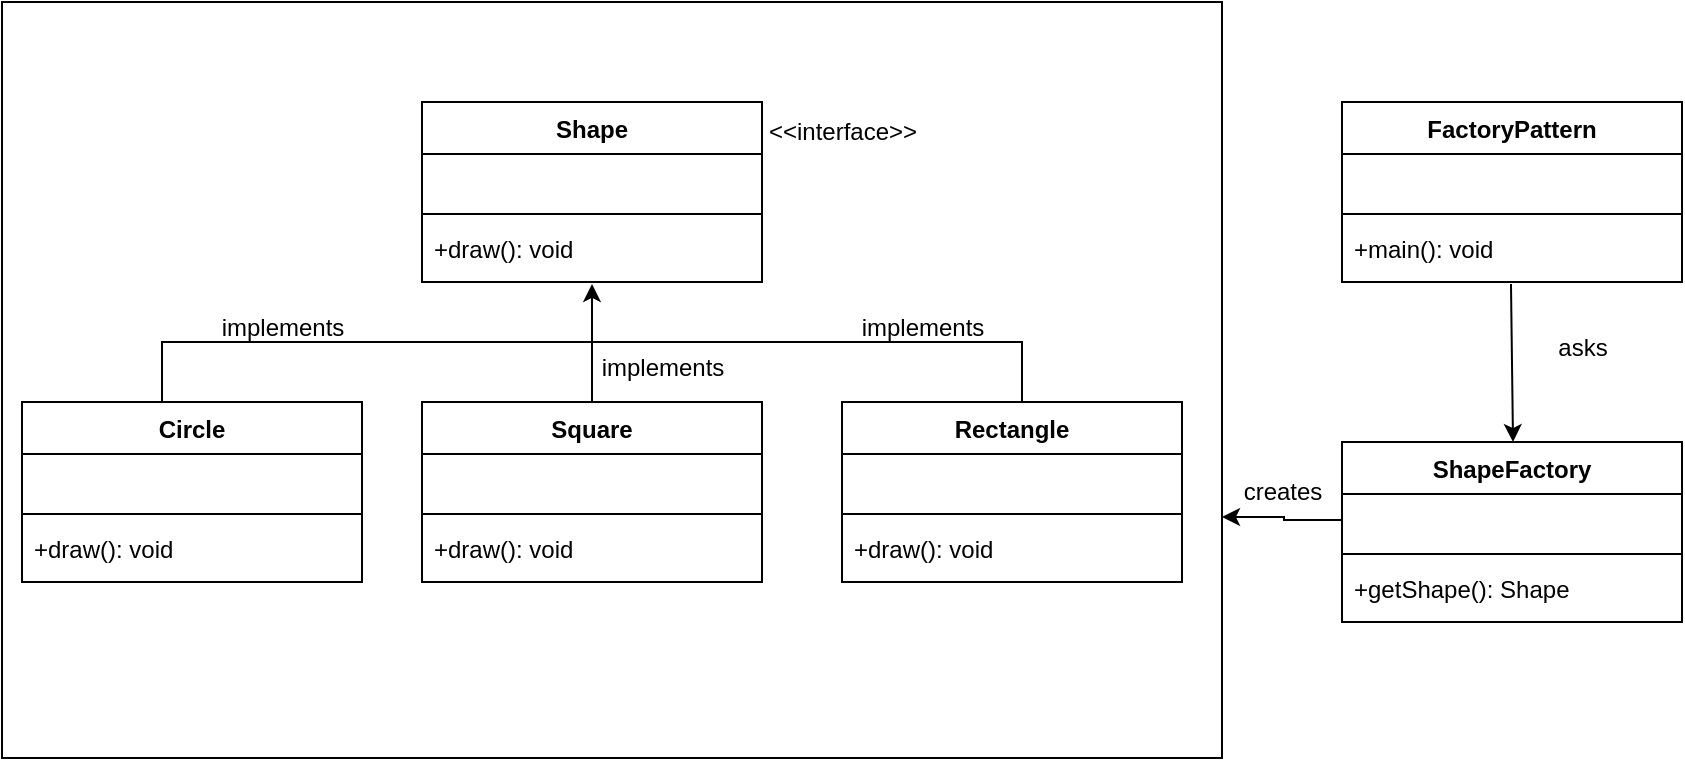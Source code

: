 <mxfile version="22.1.0" type="device">
  <diagram name="Página-1" id="DkVvcYBIbT2P-QnvVwDT">
    <mxGraphModel dx="1434" dy="759" grid="1" gridSize="10" guides="1" tooltips="1" connect="1" arrows="1" fold="1" page="1" pageScale="1" pageWidth="827" pageHeight="1169" math="0" shadow="0">
      <root>
        <mxCell id="0" />
        <mxCell id="1" parent="0" />
        <mxCell id="80fUx_5_ATNKXqXZNWFb-96" value="" style="rounded=0;whiteSpace=wrap;html=1;" vertex="1" parent="1">
          <mxGeometry x="20" y="70" width="610" height="378" as="geometry" />
        </mxCell>
        <mxCell id="80fUx_5_ATNKXqXZNWFb-11" value="Shape" style="swimlane;align=center;verticalAlign=top;childLayout=stackLayout;horizontal=1;startSize=26;horizontalStack=0;resizeParent=1;resizeParentMax=0;resizeLast=0;collapsible=1;marginBottom=0;whiteSpace=wrap;html=1;" vertex="1" parent="1">
          <mxGeometry x="230" y="120" width="170" height="90" as="geometry">
            <mxRectangle x="130" y="130" width="100" height="30" as="alternateBounds" />
          </mxGeometry>
        </mxCell>
        <mxCell id="80fUx_5_ATNKXqXZNWFb-12" value="&lt;br&gt;" style="text;strokeColor=none;fillColor=none;align=left;verticalAlign=top;spacingLeft=4;spacingRight=4;overflow=hidden;rotatable=0;points=[[0,0.5],[1,0.5]];portConstraint=eastwest;whiteSpace=wrap;html=1;" vertex="1" parent="80fUx_5_ATNKXqXZNWFb-11">
          <mxGeometry y="26" width="170" height="26" as="geometry" />
        </mxCell>
        <mxCell id="80fUx_5_ATNKXqXZNWFb-13" value="" style="line;strokeWidth=1;fillColor=none;align=left;verticalAlign=middle;spacingTop=-1;spacingLeft=3;spacingRight=3;rotatable=0;labelPosition=right;points=[];portConstraint=eastwest;strokeColor=inherit;" vertex="1" parent="80fUx_5_ATNKXqXZNWFb-11">
          <mxGeometry y="52" width="170" height="8" as="geometry" />
        </mxCell>
        <mxCell id="80fUx_5_ATNKXqXZNWFb-14" value="+draw(): void" style="text;strokeColor=none;fillColor=none;align=left;verticalAlign=top;spacingLeft=4;spacingRight=4;overflow=hidden;rotatable=0;points=[[0,0.5],[1,0.5]];portConstraint=eastwest;whiteSpace=wrap;html=1;" vertex="1" parent="80fUx_5_ATNKXqXZNWFb-11">
          <mxGeometry y="60" width="170" height="30" as="geometry" />
        </mxCell>
        <mxCell id="80fUx_5_ATNKXqXZNWFb-15" value="Circle" style="swimlane;align=center;verticalAlign=top;childLayout=stackLayout;horizontal=1;startSize=26;horizontalStack=0;resizeParent=1;resizeParentMax=0;resizeLast=0;collapsible=1;marginBottom=0;whiteSpace=wrap;html=1;" vertex="1" parent="1">
          <mxGeometry x="30" y="270" width="170" height="90" as="geometry">
            <mxRectangle x="130" y="130" width="100" height="30" as="alternateBounds" />
          </mxGeometry>
        </mxCell>
        <mxCell id="80fUx_5_ATNKXqXZNWFb-16" value="&lt;br&gt;" style="text;strokeColor=none;fillColor=none;align=left;verticalAlign=top;spacingLeft=4;spacingRight=4;overflow=hidden;rotatable=0;points=[[0,0.5],[1,0.5]];portConstraint=eastwest;whiteSpace=wrap;html=1;" vertex="1" parent="80fUx_5_ATNKXqXZNWFb-15">
          <mxGeometry y="26" width="170" height="26" as="geometry" />
        </mxCell>
        <mxCell id="80fUx_5_ATNKXqXZNWFb-17" value="" style="line;strokeWidth=1;fillColor=none;align=left;verticalAlign=middle;spacingTop=-1;spacingLeft=3;spacingRight=3;rotatable=0;labelPosition=right;points=[];portConstraint=eastwest;strokeColor=inherit;" vertex="1" parent="80fUx_5_ATNKXqXZNWFb-15">
          <mxGeometry y="52" width="170" height="8" as="geometry" />
        </mxCell>
        <mxCell id="80fUx_5_ATNKXqXZNWFb-18" value="+draw(): void" style="text;strokeColor=none;fillColor=none;align=left;verticalAlign=top;spacingLeft=4;spacingRight=4;overflow=hidden;rotatable=0;points=[[0,0.5],[1,0.5]];portConstraint=eastwest;whiteSpace=wrap;html=1;" vertex="1" parent="80fUx_5_ATNKXqXZNWFb-15">
          <mxGeometry y="60" width="170" height="30" as="geometry" />
        </mxCell>
        <mxCell id="80fUx_5_ATNKXqXZNWFb-19" value="Square" style="swimlane;align=center;verticalAlign=top;childLayout=stackLayout;horizontal=1;startSize=26;horizontalStack=0;resizeParent=1;resizeParentMax=0;resizeLast=0;collapsible=1;marginBottom=0;whiteSpace=wrap;html=1;" vertex="1" parent="1">
          <mxGeometry x="230" y="270" width="170" height="90" as="geometry">
            <mxRectangle x="130" y="130" width="100" height="30" as="alternateBounds" />
          </mxGeometry>
        </mxCell>
        <mxCell id="80fUx_5_ATNKXqXZNWFb-20" value="&lt;br&gt;" style="text;strokeColor=none;fillColor=none;align=left;verticalAlign=top;spacingLeft=4;spacingRight=4;overflow=hidden;rotatable=0;points=[[0,0.5],[1,0.5]];portConstraint=eastwest;whiteSpace=wrap;html=1;" vertex="1" parent="80fUx_5_ATNKXqXZNWFb-19">
          <mxGeometry y="26" width="170" height="26" as="geometry" />
        </mxCell>
        <mxCell id="80fUx_5_ATNKXqXZNWFb-21" value="" style="line;strokeWidth=1;fillColor=none;align=left;verticalAlign=middle;spacingTop=-1;spacingLeft=3;spacingRight=3;rotatable=0;labelPosition=right;points=[];portConstraint=eastwest;strokeColor=inherit;" vertex="1" parent="80fUx_5_ATNKXqXZNWFb-19">
          <mxGeometry y="52" width="170" height="8" as="geometry" />
        </mxCell>
        <mxCell id="80fUx_5_ATNKXqXZNWFb-22" value="+draw(): void" style="text;strokeColor=none;fillColor=none;align=left;verticalAlign=top;spacingLeft=4;spacingRight=4;overflow=hidden;rotatable=0;points=[[0,0.5],[1,0.5]];portConstraint=eastwest;whiteSpace=wrap;html=1;" vertex="1" parent="80fUx_5_ATNKXqXZNWFb-19">
          <mxGeometry y="60" width="170" height="30" as="geometry" />
        </mxCell>
        <mxCell id="80fUx_5_ATNKXqXZNWFb-23" value="Rectangle" style="swimlane;align=center;verticalAlign=top;childLayout=stackLayout;horizontal=1;startSize=26;horizontalStack=0;resizeParent=1;resizeParentMax=0;resizeLast=0;collapsible=1;marginBottom=0;whiteSpace=wrap;html=1;" vertex="1" parent="1">
          <mxGeometry x="440" y="270" width="170" height="90" as="geometry">
            <mxRectangle x="130" y="130" width="100" height="30" as="alternateBounds" />
          </mxGeometry>
        </mxCell>
        <mxCell id="80fUx_5_ATNKXqXZNWFb-24" value="&lt;br&gt;" style="text;strokeColor=none;fillColor=none;align=left;verticalAlign=top;spacingLeft=4;spacingRight=4;overflow=hidden;rotatable=0;points=[[0,0.5],[1,0.5]];portConstraint=eastwest;whiteSpace=wrap;html=1;" vertex="1" parent="80fUx_5_ATNKXqXZNWFb-23">
          <mxGeometry y="26" width="170" height="26" as="geometry" />
        </mxCell>
        <mxCell id="80fUx_5_ATNKXqXZNWFb-25" value="" style="line;strokeWidth=1;fillColor=none;align=left;verticalAlign=middle;spacingTop=-1;spacingLeft=3;spacingRight=3;rotatable=0;labelPosition=right;points=[];portConstraint=eastwest;strokeColor=inherit;" vertex="1" parent="80fUx_5_ATNKXqXZNWFb-23">
          <mxGeometry y="52" width="170" height="8" as="geometry" />
        </mxCell>
        <mxCell id="80fUx_5_ATNKXqXZNWFb-26" value="+draw(): void" style="text;strokeColor=none;fillColor=none;align=left;verticalAlign=top;spacingLeft=4;spacingRight=4;overflow=hidden;rotatable=0;points=[[0,0.5],[1,0.5]];portConstraint=eastwest;whiteSpace=wrap;html=1;" vertex="1" parent="80fUx_5_ATNKXqXZNWFb-23">
          <mxGeometry y="60" width="170" height="30" as="geometry" />
        </mxCell>
        <mxCell id="80fUx_5_ATNKXqXZNWFb-27" value="FactoryPattern&lt;br&gt;" style="swimlane;align=center;verticalAlign=top;childLayout=stackLayout;horizontal=1;startSize=26;horizontalStack=0;resizeParent=1;resizeParentMax=0;resizeLast=0;collapsible=1;marginBottom=0;whiteSpace=wrap;html=1;" vertex="1" parent="1">
          <mxGeometry x="690" y="120" width="170" height="90" as="geometry">
            <mxRectangle x="130" y="130" width="100" height="30" as="alternateBounds" />
          </mxGeometry>
        </mxCell>
        <mxCell id="80fUx_5_ATNKXqXZNWFb-28" value="&lt;br&gt;" style="text;strokeColor=none;fillColor=none;align=left;verticalAlign=top;spacingLeft=4;spacingRight=4;overflow=hidden;rotatable=0;points=[[0,0.5],[1,0.5]];portConstraint=eastwest;whiteSpace=wrap;html=1;" vertex="1" parent="80fUx_5_ATNKXqXZNWFb-27">
          <mxGeometry y="26" width="170" height="26" as="geometry" />
        </mxCell>
        <mxCell id="80fUx_5_ATNKXqXZNWFb-29" value="" style="line;strokeWidth=1;fillColor=none;align=left;verticalAlign=middle;spacingTop=-1;spacingLeft=3;spacingRight=3;rotatable=0;labelPosition=right;points=[];portConstraint=eastwest;strokeColor=inherit;" vertex="1" parent="80fUx_5_ATNKXqXZNWFb-27">
          <mxGeometry y="52" width="170" height="8" as="geometry" />
        </mxCell>
        <mxCell id="80fUx_5_ATNKXqXZNWFb-30" value="+main(): void&lt;br&gt;" style="text;strokeColor=none;fillColor=none;align=left;verticalAlign=top;spacingLeft=4;spacingRight=4;overflow=hidden;rotatable=0;points=[[0,0.5],[1,0.5]];portConstraint=eastwest;whiteSpace=wrap;html=1;" vertex="1" parent="80fUx_5_ATNKXqXZNWFb-27">
          <mxGeometry y="60" width="170" height="30" as="geometry" />
        </mxCell>
        <mxCell id="80fUx_5_ATNKXqXZNWFb-31" value="ShapeFactory" style="swimlane;align=center;verticalAlign=top;childLayout=stackLayout;horizontal=1;startSize=26;horizontalStack=0;resizeParent=1;resizeParentMax=0;resizeLast=0;collapsible=1;marginBottom=0;whiteSpace=wrap;html=1;" vertex="1" parent="1">
          <mxGeometry x="690" y="290" width="170" height="90" as="geometry">
            <mxRectangle x="130" y="130" width="100" height="30" as="alternateBounds" />
          </mxGeometry>
        </mxCell>
        <mxCell id="80fUx_5_ATNKXqXZNWFb-32" value="&lt;br&gt;" style="text;strokeColor=none;fillColor=none;align=left;verticalAlign=top;spacingLeft=4;spacingRight=4;overflow=hidden;rotatable=0;points=[[0,0.5],[1,0.5]];portConstraint=eastwest;whiteSpace=wrap;html=1;" vertex="1" parent="80fUx_5_ATNKXqXZNWFb-31">
          <mxGeometry y="26" width="170" height="26" as="geometry" />
        </mxCell>
        <mxCell id="80fUx_5_ATNKXqXZNWFb-33" value="" style="line;strokeWidth=1;fillColor=none;align=left;verticalAlign=middle;spacingTop=-1;spacingLeft=3;spacingRight=3;rotatable=0;labelPosition=right;points=[];portConstraint=eastwest;strokeColor=inherit;" vertex="1" parent="80fUx_5_ATNKXqXZNWFb-31">
          <mxGeometry y="52" width="170" height="8" as="geometry" />
        </mxCell>
        <mxCell id="80fUx_5_ATNKXqXZNWFb-34" value="+getShape(): Shape" style="text;strokeColor=none;fillColor=none;align=left;verticalAlign=top;spacingLeft=4;spacingRight=4;overflow=hidden;rotatable=0;points=[[0,0.5],[1,0.5]];portConstraint=eastwest;whiteSpace=wrap;html=1;" vertex="1" parent="80fUx_5_ATNKXqXZNWFb-31">
          <mxGeometry y="60" width="170" height="30" as="geometry" />
        </mxCell>
        <mxCell id="80fUx_5_ATNKXqXZNWFb-52" style="edgeStyle=orthogonalEdgeStyle;rounded=0;orthogonalLoop=1;jettySize=auto;html=1;exitX=0;exitY=0.5;exitDx=0;exitDy=0;entryX=1;entryY=0.75;entryDx=0;entryDy=0;" edge="1" parent="1" source="80fUx_5_ATNKXqXZNWFb-32">
          <mxGeometry relative="1" as="geometry">
            <mxPoint x="630" y="327.5" as="targetPoint" />
            <Array as="points">
              <mxPoint x="661" y="329" />
              <mxPoint x="661" y="328" />
            </Array>
          </mxGeometry>
        </mxCell>
        <mxCell id="80fUx_5_ATNKXqXZNWFb-54" value="" style="endArrow=classic;html=1;rounded=0;entryX=0.359;entryY=0;entryDx=0;entryDy=0;entryPerimeter=0;exitX=0.353;exitY=1.033;exitDx=0;exitDy=0;exitPerimeter=0;" edge="1" parent="1">
          <mxGeometry width="50" height="50" relative="1" as="geometry">
            <mxPoint x="774.49" y="210.99" as="sourcePoint" />
            <mxPoint x="775.51" y="290" as="targetPoint" />
          </mxGeometry>
        </mxCell>
        <mxCell id="80fUx_5_ATNKXqXZNWFb-73" value="" style="endArrow=none;html=1;rounded=0;" edge="1" parent="1">
          <mxGeometry width="50" height="50" relative="1" as="geometry">
            <mxPoint x="530" y="240" as="sourcePoint" />
            <mxPoint x="100" y="240" as="targetPoint" />
            <Array as="points">
              <mxPoint x="530" y="270" />
              <mxPoint x="530" y="240" />
              <mxPoint x="320" y="240" />
              <mxPoint x="100" y="240" />
              <mxPoint x="100" y="270" />
            </Array>
          </mxGeometry>
        </mxCell>
        <mxCell id="80fUx_5_ATNKXqXZNWFb-79" style="edgeStyle=orthogonalEdgeStyle;rounded=0;orthogonalLoop=1;jettySize=auto;html=1;exitX=0.5;exitY=0;exitDx=0;exitDy=0;entryX=0.5;entryY=1.033;entryDx=0;entryDy=0;entryPerimeter=0;" edge="1" parent="1" source="80fUx_5_ATNKXqXZNWFb-19" target="80fUx_5_ATNKXqXZNWFb-14">
          <mxGeometry relative="1" as="geometry" />
        </mxCell>
        <mxCell id="80fUx_5_ATNKXqXZNWFb-80" value="creates&lt;br&gt;" style="text;html=1;align=center;verticalAlign=middle;resizable=0;points=[];autosize=1;strokeColor=none;fillColor=none;" vertex="1" parent="1">
          <mxGeometry x="630" y="300" width="60" height="30" as="geometry" />
        </mxCell>
        <mxCell id="80fUx_5_ATNKXqXZNWFb-81" value="&amp;lt;&amp;lt;interface&amp;gt;&amp;gt;&lt;br&gt;" style="text;html=1;align=center;verticalAlign=middle;resizable=0;points=[];autosize=1;strokeColor=none;fillColor=none;" vertex="1" parent="1">
          <mxGeometry x="390" y="120" width="100" height="30" as="geometry" />
        </mxCell>
        <mxCell id="80fUx_5_ATNKXqXZNWFb-82" value="implements" style="text;html=1;align=center;verticalAlign=middle;resizable=0;points=[];autosize=1;strokeColor=none;fillColor=none;" vertex="1" parent="1">
          <mxGeometry x="120" y="218" width="80" height="30" as="geometry" />
        </mxCell>
        <mxCell id="80fUx_5_ATNKXqXZNWFb-83" value="implements" style="text;html=1;align=center;verticalAlign=middle;resizable=0;points=[];autosize=1;strokeColor=none;fillColor=none;" vertex="1" parent="1">
          <mxGeometry x="440" y="218" width="80" height="30" as="geometry" />
        </mxCell>
        <mxCell id="80fUx_5_ATNKXqXZNWFb-84" value="implements" style="text;html=1;align=center;verticalAlign=middle;resizable=0;points=[];autosize=1;strokeColor=none;fillColor=none;" vertex="1" parent="1">
          <mxGeometry x="310" y="238" width="80" height="30" as="geometry" />
        </mxCell>
        <mxCell id="80fUx_5_ATNKXqXZNWFb-85" value="asks" style="text;html=1;align=center;verticalAlign=middle;resizable=0;points=[];autosize=1;strokeColor=none;fillColor=none;" vertex="1" parent="1">
          <mxGeometry x="785" y="228" width="50" height="30" as="geometry" />
        </mxCell>
      </root>
    </mxGraphModel>
  </diagram>
</mxfile>
